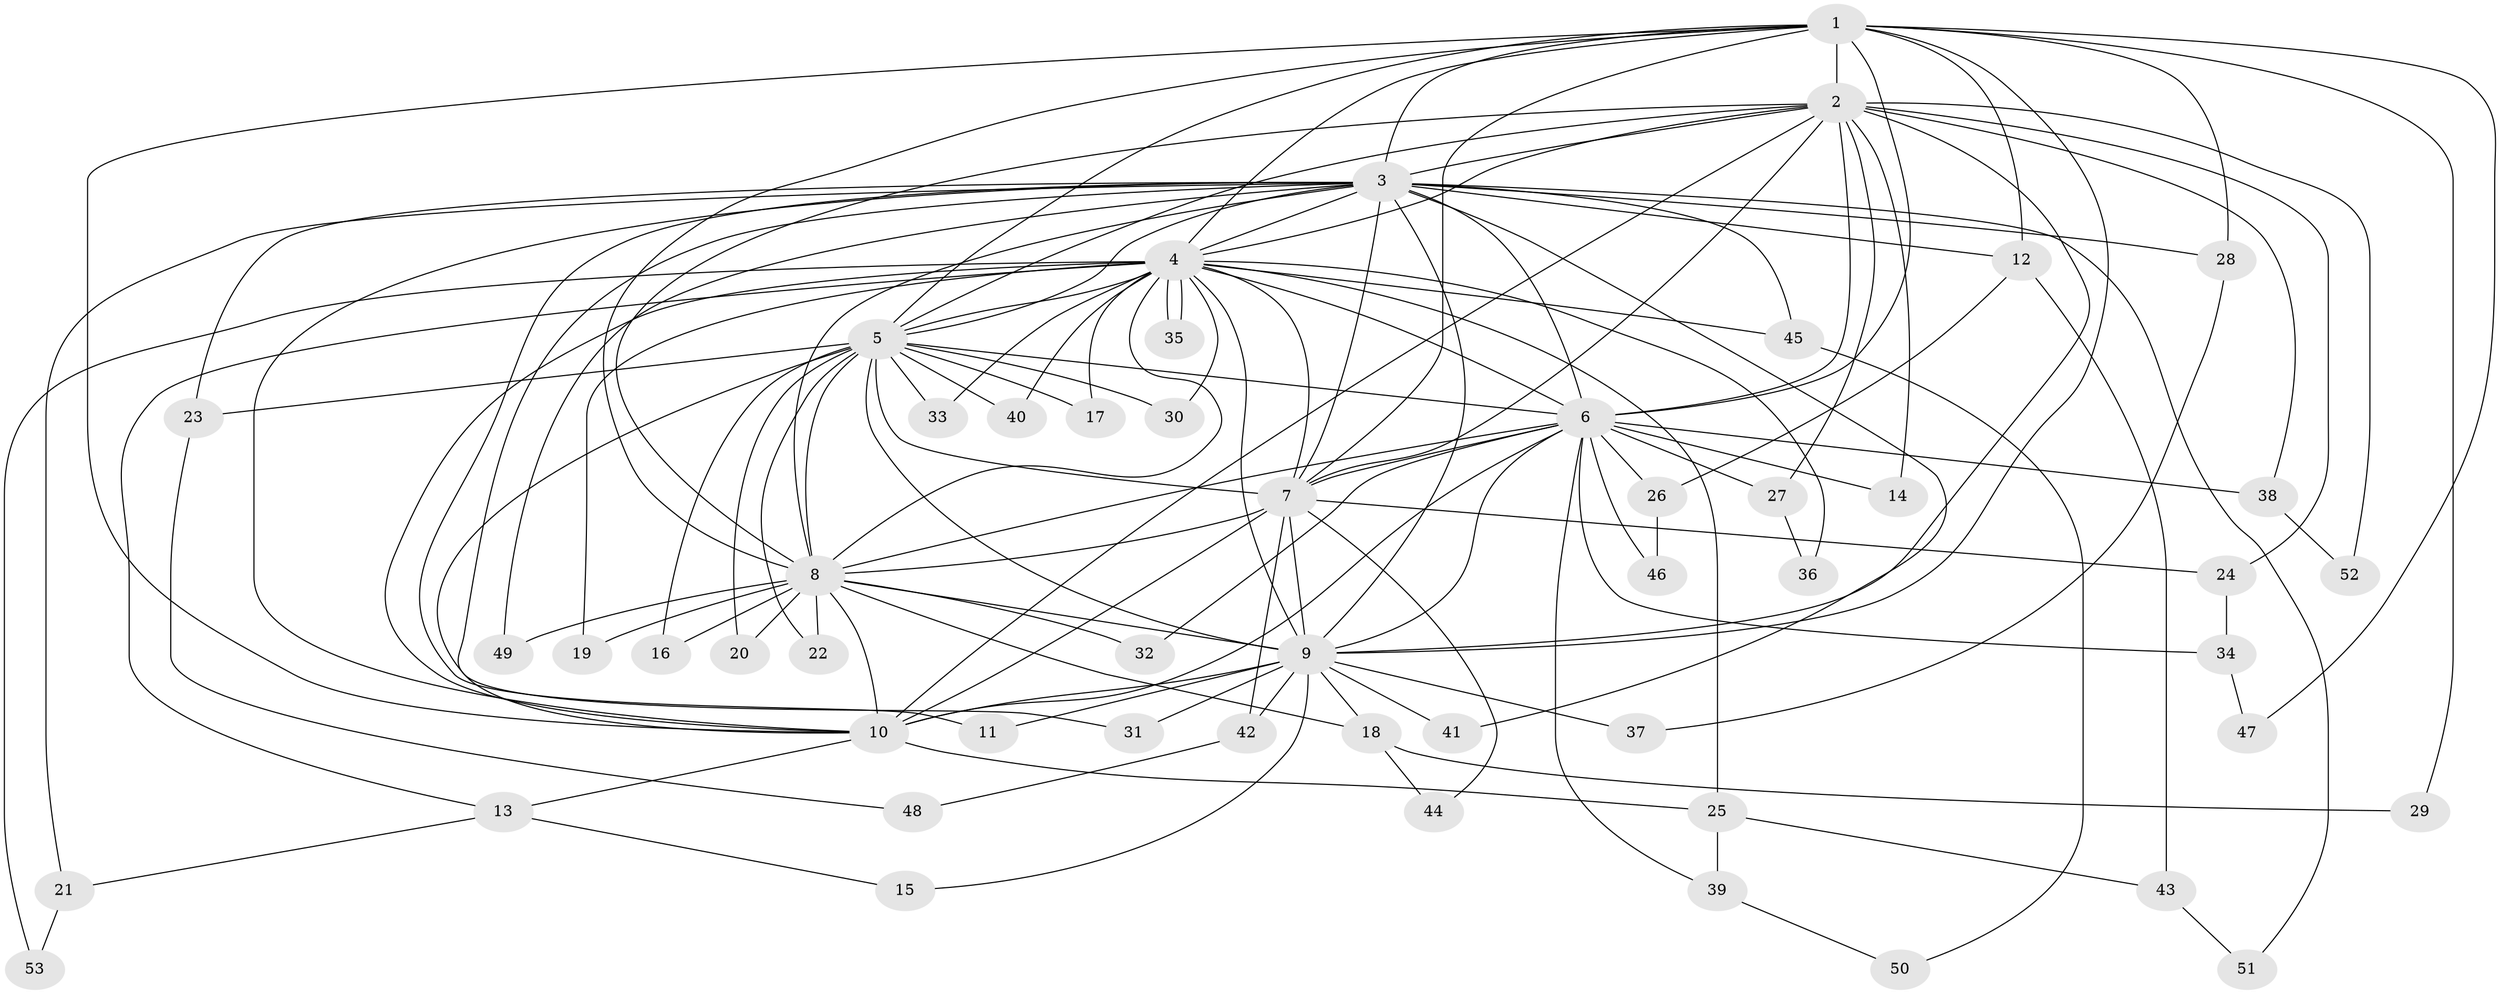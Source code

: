 // Generated by graph-tools (version 1.1) at 2025/46/03/09/25 04:46:02]
// undirected, 53 vertices, 131 edges
graph export_dot {
graph [start="1"]
  node [color=gray90,style=filled];
  1;
  2;
  3;
  4;
  5;
  6;
  7;
  8;
  9;
  10;
  11;
  12;
  13;
  14;
  15;
  16;
  17;
  18;
  19;
  20;
  21;
  22;
  23;
  24;
  25;
  26;
  27;
  28;
  29;
  30;
  31;
  32;
  33;
  34;
  35;
  36;
  37;
  38;
  39;
  40;
  41;
  42;
  43;
  44;
  45;
  46;
  47;
  48;
  49;
  50;
  51;
  52;
  53;
  1 -- 2;
  1 -- 3;
  1 -- 4;
  1 -- 5;
  1 -- 6;
  1 -- 7;
  1 -- 8;
  1 -- 9;
  1 -- 10;
  1 -- 12;
  1 -- 28;
  1 -- 29;
  1 -- 47;
  2 -- 3;
  2 -- 4;
  2 -- 5;
  2 -- 6;
  2 -- 7;
  2 -- 8;
  2 -- 9;
  2 -- 10;
  2 -- 14;
  2 -- 24;
  2 -- 27;
  2 -- 38;
  2 -- 52;
  3 -- 4;
  3 -- 5;
  3 -- 6;
  3 -- 7;
  3 -- 8;
  3 -- 9;
  3 -- 10;
  3 -- 11;
  3 -- 12;
  3 -- 21;
  3 -- 23;
  3 -- 28;
  3 -- 31;
  3 -- 41;
  3 -- 45;
  3 -- 49;
  3 -- 51;
  4 -- 5;
  4 -- 6;
  4 -- 7;
  4 -- 8;
  4 -- 9;
  4 -- 10;
  4 -- 13;
  4 -- 17;
  4 -- 19;
  4 -- 25;
  4 -- 30;
  4 -- 33;
  4 -- 35;
  4 -- 35;
  4 -- 36;
  4 -- 40;
  4 -- 45;
  4 -- 53;
  5 -- 6;
  5 -- 7;
  5 -- 8;
  5 -- 9;
  5 -- 10;
  5 -- 16;
  5 -- 17;
  5 -- 20;
  5 -- 22;
  5 -- 23;
  5 -- 30;
  5 -- 33;
  5 -- 40;
  6 -- 7;
  6 -- 8;
  6 -- 9;
  6 -- 10;
  6 -- 14;
  6 -- 26;
  6 -- 27;
  6 -- 32;
  6 -- 34;
  6 -- 38;
  6 -- 39;
  6 -- 46;
  7 -- 8;
  7 -- 9;
  7 -- 10;
  7 -- 24;
  7 -- 42;
  7 -- 44;
  8 -- 9;
  8 -- 10;
  8 -- 16;
  8 -- 18;
  8 -- 19;
  8 -- 20;
  8 -- 22;
  8 -- 32;
  8 -- 49;
  9 -- 10;
  9 -- 11;
  9 -- 15;
  9 -- 18;
  9 -- 31;
  9 -- 37;
  9 -- 41;
  9 -- 42;
  10 -- 13;
  10 -- 25;
  12 -- 26;
  12 -- 43;
  13 -- 15;
  13 -- 21;
  18 -- 29;
  18 -- 44;
  21 -- 53;
  23 -- 48;
  24 -- 34;
  25 -- 39;
  25 -- 43;
  26 -- 46;
  27 -- 36;
  28 -- 37;
  34 -- 47;
  38 -- 52;
  39 -- 50;
  42 -- 48;
  43 -- 51;
  45 -- 50;
}
